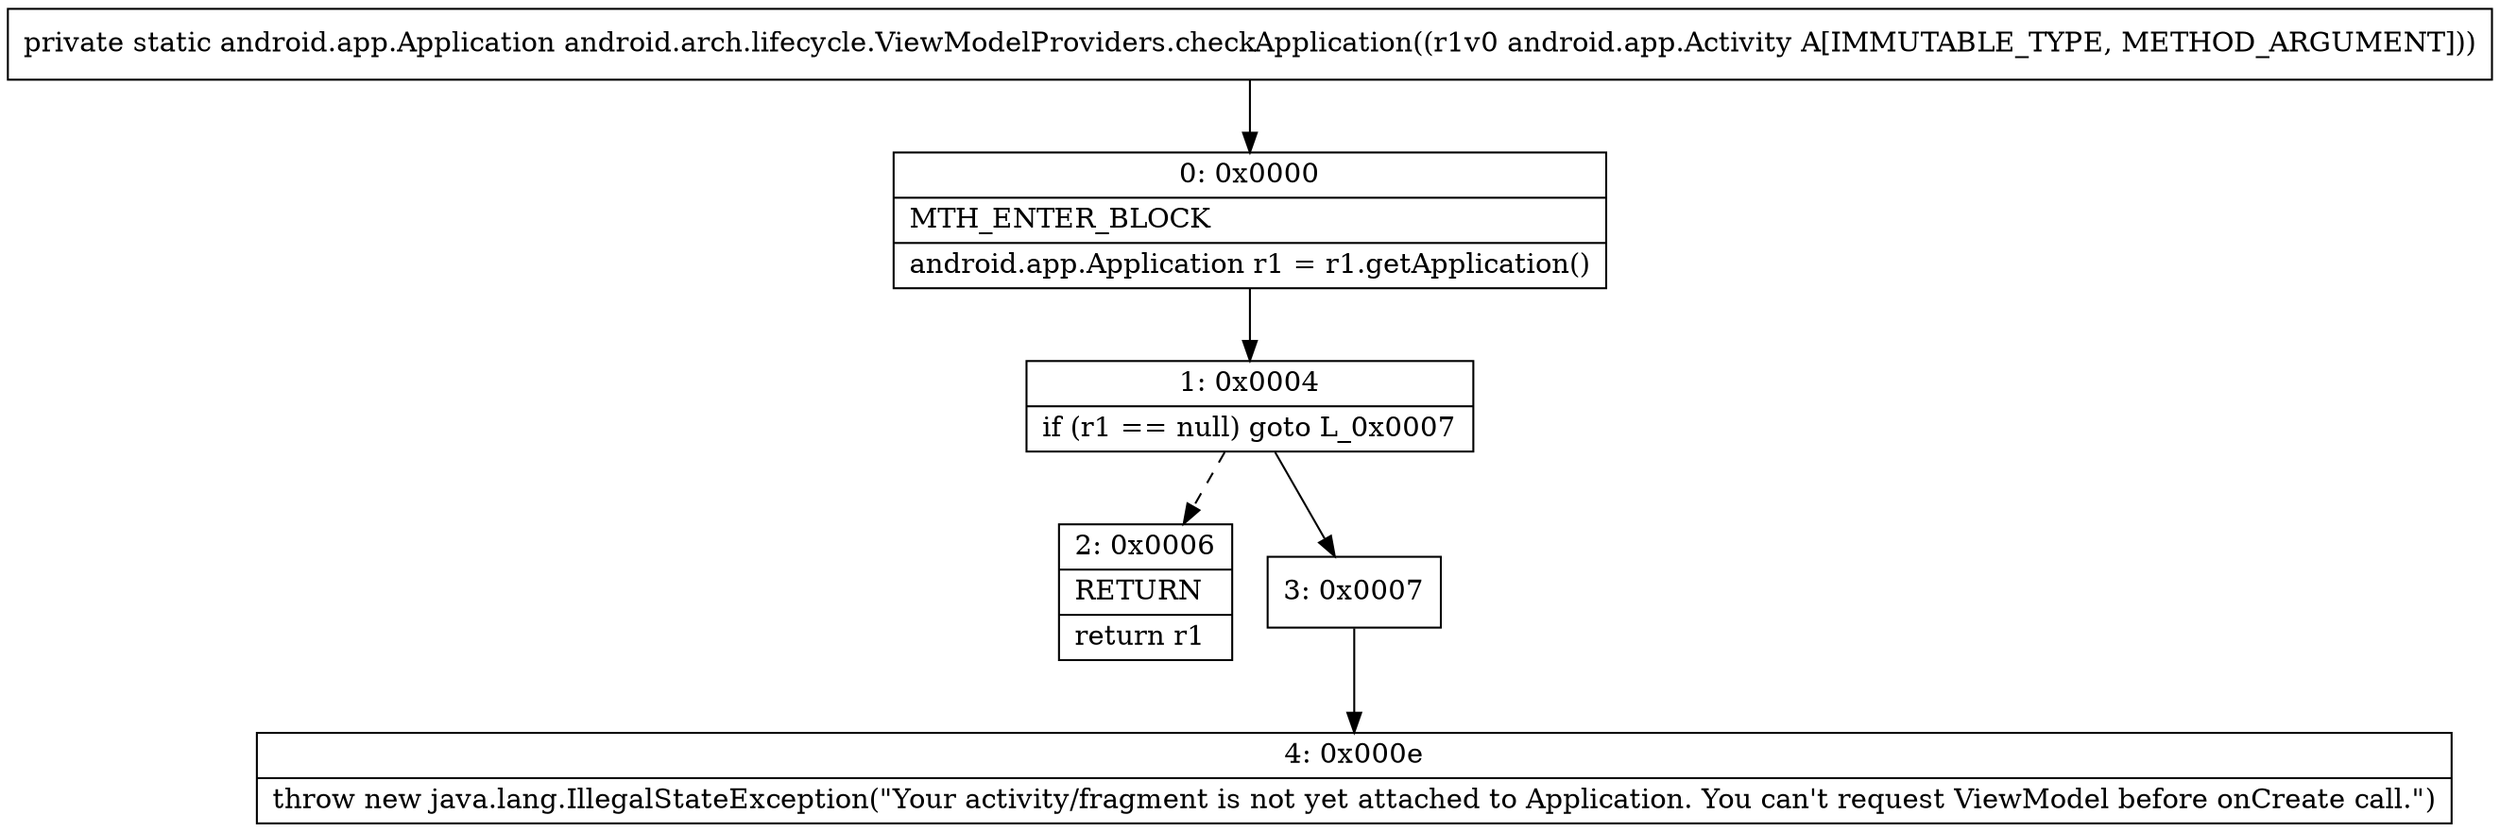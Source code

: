 digraph "CFG forandroid.arch.lifecycle.ViewModelProviders.checkApplication(Landroid\/app\/Activity;)Landroid\/app\/Application;" {
Node_0 [shape=record,label="{0\:\ 0x0000|MTH_ENTER_BLOCK\l|android.app.Application r1 = r1.getApplication()\l}"];
Node_1 [shape=record,label="{1\:\ 0x0004|if (r1 == null) goto L_0x0007\l}"];
Node_2 [shape=record,label="{2\:\ 0x0006|RETURN\l|return r1\l}"];
Node_3 [shape=record,label="{3\:\ 0x0007}"];
Node_4 [shape=record,label="{4\:\ 0x000e|throw new java.lang.IllegalStateException(\"Your activity\/fragment is not yet attached to Application. You can't request ViewModel before onCreate call.\")\l}"];
MethodNode[shape=record,label="{private static android.app.Application android.arch.lifecycle.ViewModelProviders.checkApplication((r1v0 android.app.Activity A[IMMUTABLE_TYPE, METHOD_ARGUMENT])) }"];
MethodNode -> Node_0;
Node_0 -> Node_1;
Node_1 -> Node_2[style=dashed];
Node_1 -> Node_3;
Node_3 -> Node_4;
}

